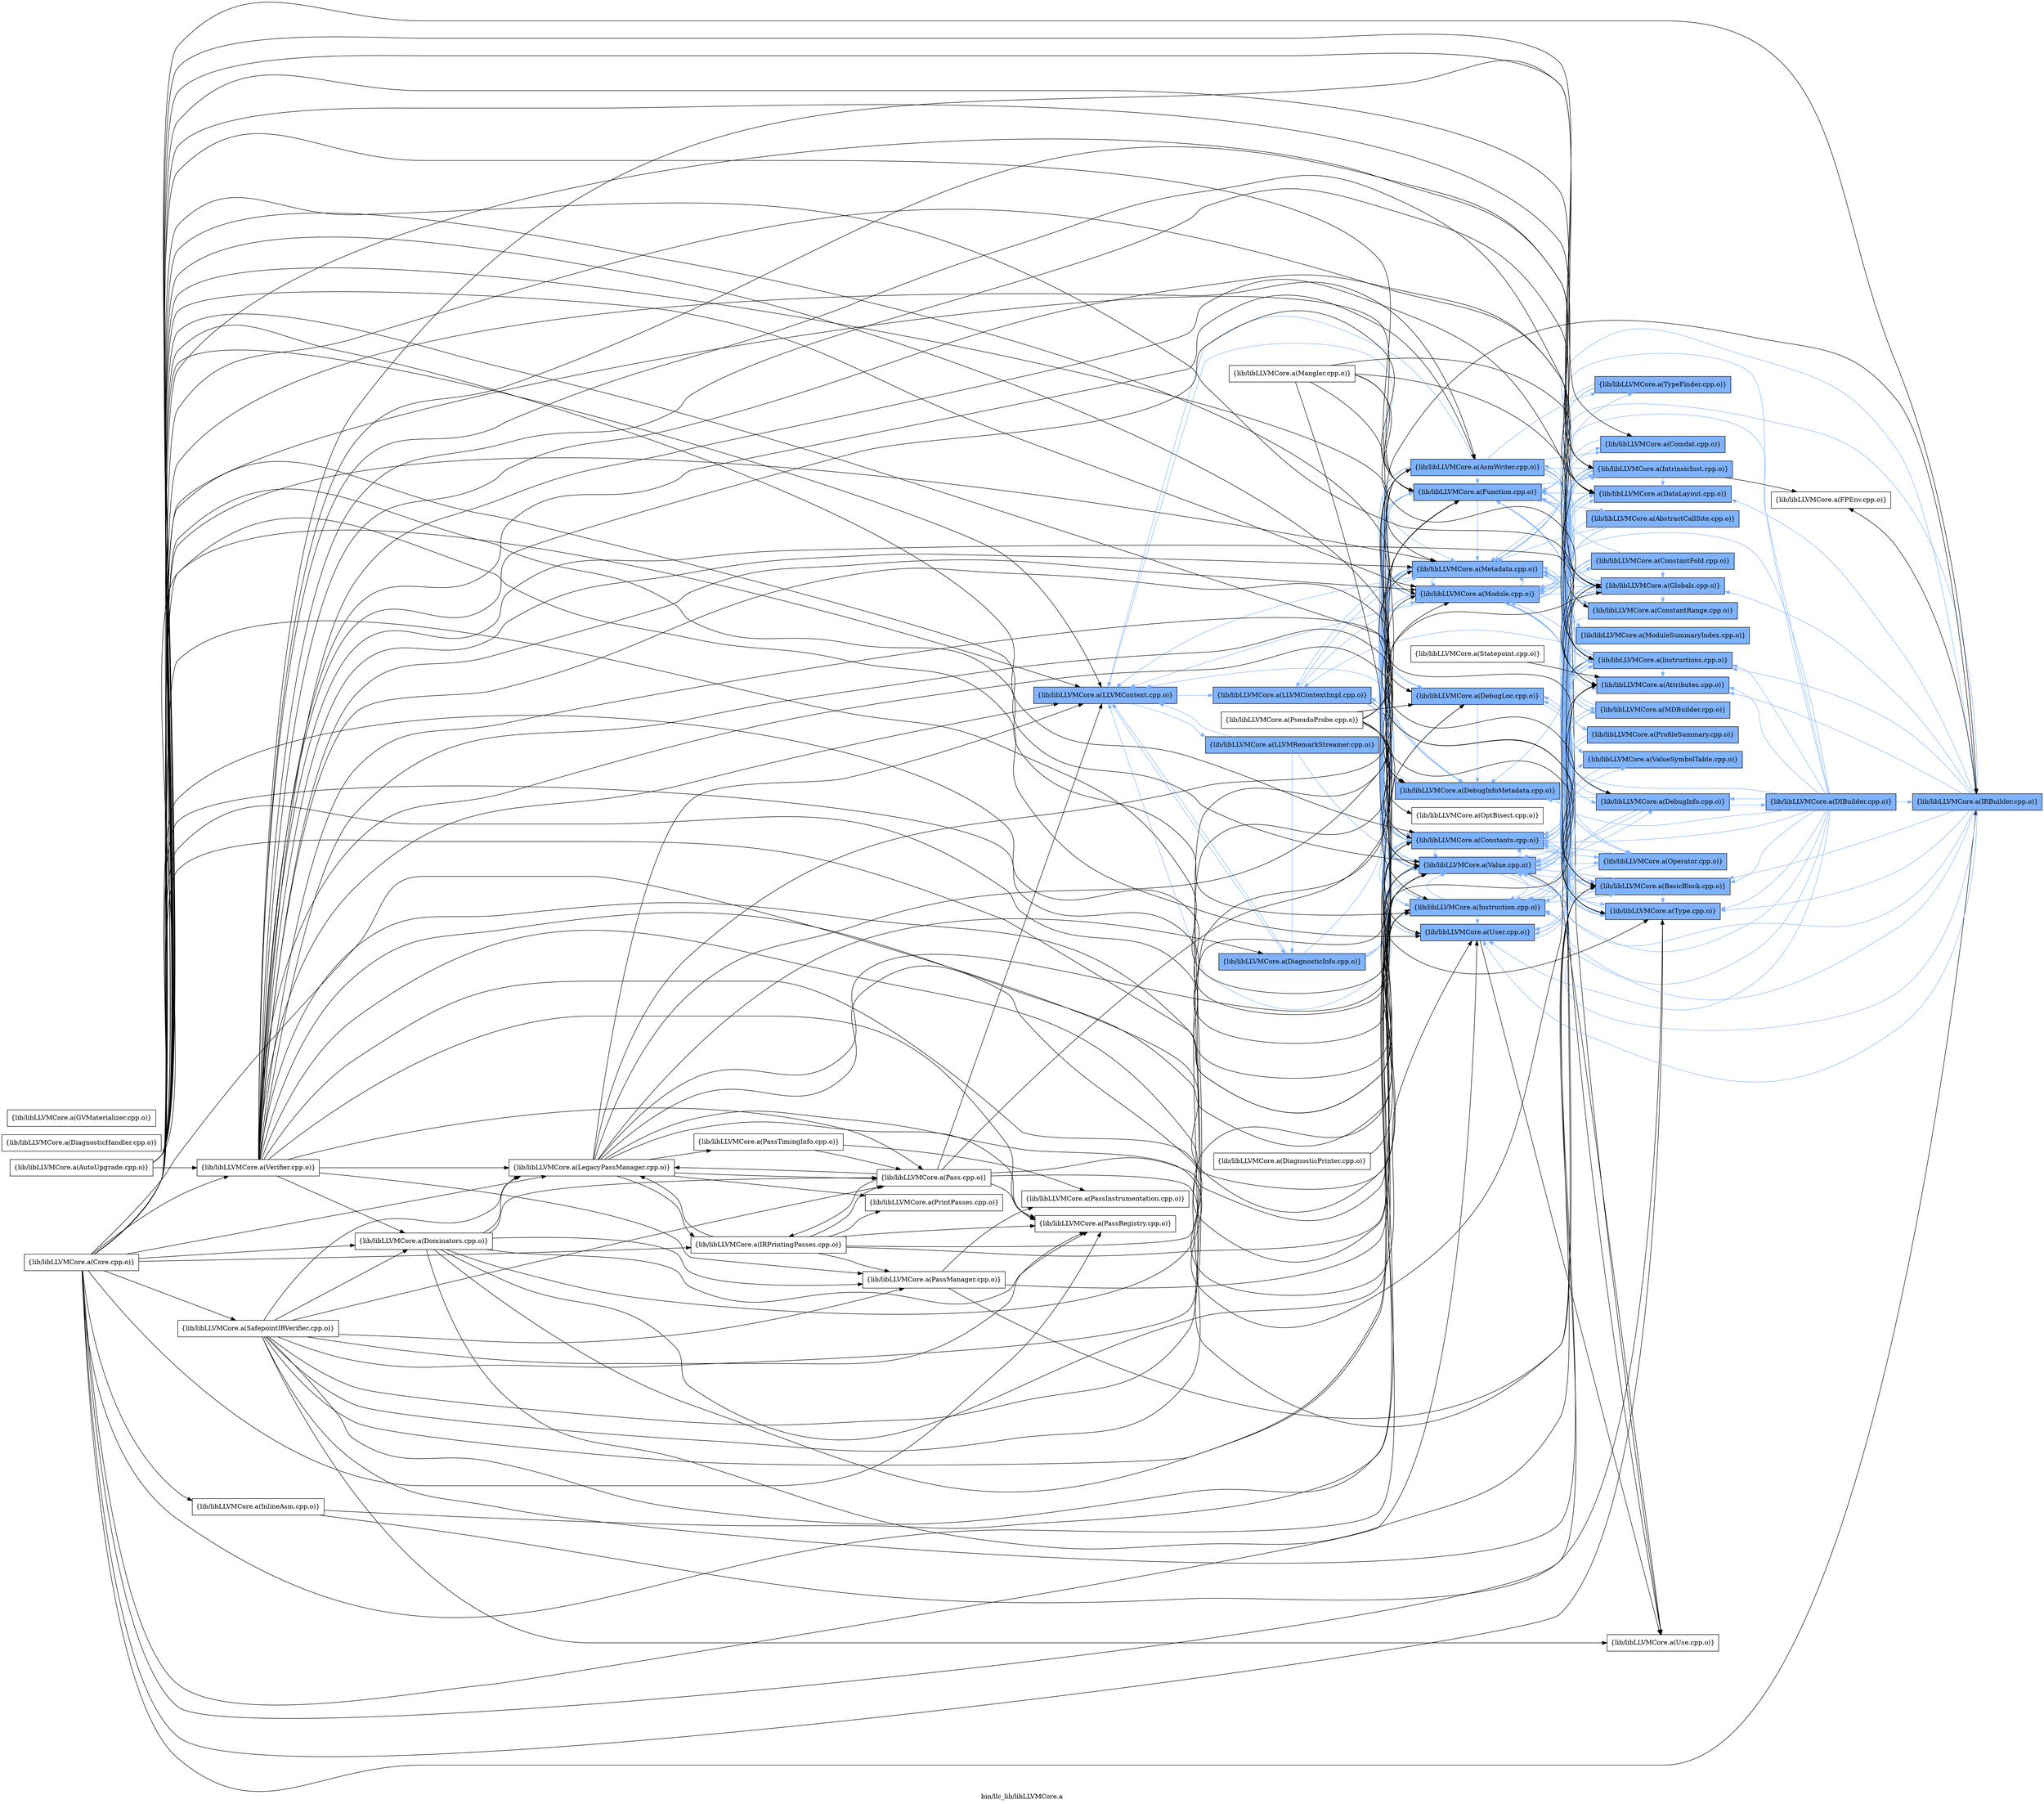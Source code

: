 digraph "bin/llc_lib/libLLVMCore.a" {
	label="bin/llc_lib/libLLVMCore.a";
	rankdir=LR;
	{ rank=same; Node0x55e916873cd8;  }
	{ rank=same; Node0x55e916872bf8; Node0x55e916874d18; Node0x55e916868658;  }
	{ rank=same; Node0x55e9168762f8; Node0x55e91688aed8; Node0x55e916869be8; Node0x55e916873e18; Node0x55e9168729c8; Node0x55e91686b0d8; Node0x55e91686b3f8; Node0x55e9168722e8; Node0x55e9168883b8; Node0x55e916868f68; Node0x55e916871348;  }
	{ rank=same; Node0x55e916874048; Node0x55e91688caf8; Node0x55e916869dc8; Node0x55e916871b68; Node0x55e91688c968; Node0x55e916870bc8; Node0x55e916872158; Node0x55e91688bd38; Node0x55e91688ebc8; Node0x55e916869148; Node0x55e91686a2c8; Node0x55e91686c118; Node0x55e916871cf8; Node0x55e91686a4f8; Node0x55e916888728; Node0x55e916888ea8; Node0x55e91688ee48; Node0x55e916872ec8; Node0x55e916876f28;  }
	{ rank=same; Node0x55e91686f2c8; Node0x55e91688e718;  }
	{ rank=same; Node0x55e916873cd8;  }
	{ rank=same; Node0x55e916872bf8; Node0x55e916874d18; Node0x55e916868658;  }
	{ rank=same; Node0x55e9168762f8; Node0x55e91688aed8; Node0x55e916869be8; Node0x55e916873e18; Node0x55e9168729c8; Node0x55e91686b0d8; Node0x55e91686b3f8; Node0x55e9168722e8; Node0x55e9168883b8; Node0x55e916868f68; Node0x55e916871348;  }
	{ rank=same; Node0x55e916874048; Node0x55e91688caf8; Node0x55e916869dc8; Node0x55e916871b68; Node0x55e91688c968; Node0x55e916870bc8; Node0x55e916872158; Node0x55e91688bd38; Node0x55e91688ebc8; Node0x55e916869148; Node0x55e91686a2c8; Node0x55e91686c118; Node0x55e916871cf8; Node0x55e91686a4f8; Node0x55e916888728; Node0x55e916888ea8; Node0x55e91688ee48; Node0x55e916872ec8; Node0x55e916876f28;  }
	{ rank=same; Node0x55e91686f2c8; Node0x55e91688e718;  }

	Node0x55e916873cd8 [shape=record,shape=box,group=1,style=filled,fillcolor="0.600000 0.5 1",label="{lib/libLLVMCore.a(LLVMContext.cpp.o)}"];
	Node0x55e916873cd8 -> Node0x55e916872bf8[color="0.600000 0.5 1"];
	Node0x55e916873cd8 -> Node0x55e916874d18[color="0.600000 0.5 1"];
	Node0x55e916873cd8 -> Node0x55e916868658[color="0.600000 0.5 1"];
	Node0x55e916874d18 [shape=record,shape=box,group=1,style=filled,fillcolor="0.600000 0.5 1",label="{lib/libLLVMCore.a(LLVMRemarkStreamer.cpp.o)}"];
	Node0x55e916874d18 -> Node0x55e916873cd8[color="0.600000 0.5 1"];
	Node0x55e916874d18 -> Node0x55e916868658[color="0.600000 0.5 1"];
	Node0x55e916874d18 -> Node0x55e91686b3f8[color="0.600000 0.5 1"];
	Node0x55e9168751c8 [shape=record,shape=box,group=0,label="{lib/libLLVMCore.a(LegacyPassManager.cpp.o)}"];
	Node0x55e9168751c8 -> Node0x55e916873cd8;
	Node0x55e9168751c8 -> Node0x55e9168883b8;
	Node0x55e9168751c8 -> Node0x55e916868658;
	Node0x55e9168751c8 -> Node0x55e916871348;
	Node0x55e9168751c8 -> Node0x55e916870bc8;
	Node0x55e9168751c8 -> Node0x55e91686f818;
	Node0x55e9168751c8 -> Node0x55e916873e18;
	Node0x55e9168751c8 -> Node0x55e916871d48;
	Node0x55e9168751c8 -> Node0x55e91687a858;
	Node0x55e9168751c8 -> Node0x55e91687a178;
	Node0x55e9168751c8 -> Node0x55e916879318;
	Node0x55e9168751c8 -> Node0x55e91686b3f8;
	Node0x55e91688b1f8 [shape=record,shape=box,group=0,label="{lib/libLLVMCore.a(Core.cpp.o)}"];
	Node0x55e91688b1f8 -> Node0x55e91687a8a8;
	Node0x55e91688b1f8 -> Node0x55e9168722e8;
	Node0x55e91688b1f8 -> Node0x55e916871b68;
	Node0x55e91688b1f8 -> Node0x55e916873cd8;
	Node0x55e91688b1f8 -> Node0x55e9168751c8;
	Node0x55e91688b1f8 -> Node0x55e9168762f8;
	Node0x55e91688b1f8 -> Node0x55e9168883b8;
	Node0x55e91688b1f8 -> Node0x55e916888728;
	Node0x55e91688b1f8 -> Node0x55e916888ea8;
	Node0x55e91688b1f8 -> Node0x55e91688aed8;
	Node0x55e91688b1f8 -> Node0x55e91688ebc8;
	Node0x55e91688b1f8 -> Node0x55e916868f68;
	Node0x55e91688b1f8 -> Node0x55e916871118;
	Node0x55e91688b1f8 -> Node0x55e916871348;
	Node0x55e91688b1f8 -> Node0x55e916870bc8;
	Node0x55e91688b1f8 -> Node0x55e91686fa48;
	Node0x55e91688b1f8 -> Node0x55e91686f818;
	Node0x55e91688b1f8 -> Node0x55e916873e18;
	Node0x55e91688b1f8 -> Node0x55e91687a858;
	Node0x55e91688b1f8 -> Node0x55e9168795e8;
	Node0x55e91688b1f8 -> Node0x55e916869dc8;
	Node0x55e91688b1f8 -> Node0x55e91686b0d8;
	Node0x55e91688b1f8 -> Node0x55e91686b3f8;
	Node0x55e91688b1f8 -> Node0x55e91686c3e8;
	Node0x55e91688ebc8 [shape=record,shape=box,group=1,style=filled,fillcolor="0.600000 0.5 1",label="{lib/libLLVMCore.a(DataLayout.cpp.o)}"];
	Node0x55e91688ebc8 -> Node0x55e916870bc8[color="0.600000 0.5 1"];
	Node0x55e91688ebc8 -> Node0x55e916873e18[color="0.600000 0.5 1"];
	Node0x55e91688ebc8 -> Node0x55e916869dc8[color="0.600000 0.5 1"];
	Node0x55e916869378 [shape=record,shape=box,group=0,label="{lib/libLLVMCore.a(DiagnosticHandler.cpp.o)}"];
	Node0x55e916873e18 [shape=record,shape=box,group=1,style=filled,fillcolor="0.600000 0.5 1",label="{lib/libLLVMCore.a(Module.cpp.o)}"];
	Node0x55e916873e18 -> Node0x55e916873cd8[color="0.600000 0.5 1"];
	Node0x55e916873e18 -> Node0x55e9168762f8[color="0.600000 0.5 1"];
	Node0x55e916873e18 -> Node0x55e91688bd38[color="0.600000 0.5 1"];
	Node0x55e916873e18 -> Node0x55e91688aed8[color="0.600000 0.5 1"];
	Node0x55e916873e18 -> Node0x55e91688ebc8[color="0.600000 0.5 1"];
	Node0x55e916873e18 -> Node0x55e916871348[color="0.600000 0.5 1"];
	Node0x55e916873e18 -> Node0x55e916870bc8[color="0.600000 0.5 1"];
	Node0x55e916873e18 -> Node0x55e916869148[color="0.600000 0.5 1"];
	Node0x55e916873e18 -> Node0x55e916869dc8[color="0.600000 0.5 1"];
	Node0x55e916873e18 -> Node0x55e91686a2c8[color="0.600000 0.5 1"];
	Node0x55e916873e18 -> Node0x55e91686b0d8[color="0.600000 0.5 1"];
	Node0x55e916873e18 -> Node0x55e91686b3f8[color="0.600000 0.5 1"];
	Node0x55e916873e18 -> Node0x55e91686c118[color="0.600000 0.5 1"];
	Node0x55e91687a858 [shape=record,shape=box,group=0,label="{lib/libLLVMCore.a(PassRegistry.cpp.o)}"];
	Node0x55e91686c3e8 [shape=record,shape=box,group=0,label="{lib/libLLVMCore.a(Verifier.cpp.o)}"];
	Node0x55e91686c3e8 -> Node0x55e9168722e8;
	Node0x55e91686c3e8 -> Node0x55e916871b68;
	Node0x55e91686c3e8 -> Node0x55e916871cf8;
	Node0x55e91686c3e8 -> Node0x55e916873cd8;
	Node0x55e91686c3e8 -> Node0x55e9168751c8;
	Node0x55e91686c3e8 -> Node0x55e9168762f8;
	Node0x55e91686c3e8 -> Node0x55e9168883b8;
	Node0x55e91686c3e8 -> Node0x55e916888728;
	Node0x55e91686c3e8 -> Node0x55e916888ea8;
	Node0x55e91686c3e8 -> Node0x55e91688bd38;
	Node0x55e91686c3e8 -> Node0x55e91688caf8;
	Node0x55e91686c3e8 -> Node0x55e91688aed8;
	Node0x55e91686c3e8 -> Node0x55e91688ebc8;
	Node0x55e91686c3e8 -> Node0x55e916869be8;
	Node0x55e91686c3e8 -> Node0x55e916868f68;
	Node0x55e91686c3e8 -> Node0x55e916871118;
	Node0x55e91686c3e8 -> Node0x55e916871348;
	Node0x55e91686c3e8 -> Node0x55e916870bc8;
	Node0x55e91686c3e8 -> Node0x55e916873e18;
	Node0x55e91686c3e8 -> Node0x55e916871d48;
	Node0x55e91686c3e8 -> Node0x55e91687ae48;
	Node0x55e91686c3e8 -> Node0x55e91687a858;
	Node0x55e91686c3e8 -> Node0x55e916869dc8;
	Node0x55e91686c3e8 -> Node0x55e91686b0d8;
	Node0x55e91686c3e8 -> Node0x55e91686b3f8;
	Node0x55e916871d48 [shape=record,shape=box,group=0,label="{lib/libLLVMCore.a(Pass.cpp.o)}"];
	Node0x55e916871d48 -> Node0x55e916873cd8;
	Node0x55e916871d48 -> Node0x55e9168751c8;
	Node0x55e916871d48 -> Node0x55e916888728;
	Node0x55e916871d48 -> Node0x55e916871348;
	Node0x55e916871d48 -> Node0x55e91686f818;
	Node0x55e916871d48 -> Node0x55e91687a858;
	Node0x55e916871d48 -> Node0x55e91686b3f8;
	Node0x55e91686b3f8 [shape=record,shape=box,group=1,style=filled,fillcolor="0.600000 0.5 1",label="{lib/libLLVMCore.a(Value.cpp.o)}"];
	Node0x55e91686b3f8 -> Node0x55e9168722e8[color="0.600000 0.5 1"];
	Node0x55e91686b3f8 -> Node0x55e916871b68[color="0.600000 0.5 1"];
	Node0x55e91686b3f8 -> Node0x55e916871cf8[color="0.600000 0.5 1"];
	Node0x55e91686b3f8 -> Node0x55e916873cd8[color="0.600000 0.5 1"];
	Node0x55e91686b3f8 -> Node0x55e916872bf8[color="0.600000 0.5 1"];
	Node0x55e91686b3f8 -> Node0x55e9168762f8[color="0.600000 0.5 1"];
	Node0x55e91686b3f8 -> Node0x55e916888728[color="0.600000 0.5 1"];
	Node0x55e91686b3f8 -> Node0x55e916888ea8[color="0.600000 0.5 1"];
	Node0x55e91686b3f8 -> Node0x55e91688aed8[color="0.600000 0.5 1"];
	Node0x55e91686b3f8 -> Node0x55e91688ebc8[color="0.600000 0.5 1"];
	Node0x55e91686b3f8 -> Node0x55e91688ee48[color="0.600000 0.5 1"];
	Node0x55e91686b3f8 -> Node0x55e916871348[color="0.600000 0.5 1"];
	Node0x55e91686b3f8 -> Node0x55e916870bc8[color="0.600000 0.5 1"];
	Node0x55e91686b3f8 -> Node0x55e916872158[color="0.600000 0.5 1"];
	Node0x55e91686b3f8 -> Node0x55e916869dc8[color="0.600000 0.5 1"];
	Node0x55e91686b3f8 -> Node0x55e91686a4f8;
	Node0x55e91686b3f8 -> Node0x55e91686b0d8[color="0.600000 0.5 1"];
	Node0x55e91686b3f8 -> Node0x55e91686c118[color="0.600000 0.5 1"];
	Node0x55e9168760c8 [shape=record,shape=box,group=0,label="{lib/libLLVMCore.a(Mangler.cpp.o)}"];
	Node0x55e9168760c8 -> Node0x55e916888728;
	Node0x55e9168760c8 -> Node0x55e91688ebc8;
	Node0x55e9168760c8 -> Node0x55e916871348;
	Node0x55e9168760c8 -> Node0x55e916870bc8;
	Node0x55e9168760c8 -> Node0x55e916873e18;
	Node0x55e9168760c8 -> Node0x55e91686b3f8;
	Node0x55e916888728 [shape=record,shape=box,group=1,style=filled,fillcolor="0.600000 0.5 1",label="{lib/libLLVMCore.a(Attributes.cpp.o)}"];
	Node0x55e916888728 -> Node0x55e9168883b8[color="0.600000 0.5 1"];
	Node0x55e916888728 -> Node0x55e916871348[color="0.600000 0.5 1"];
	Node0x55e91688aed8 [shape=record,shape=box,group=1,style=filled,fillcolor="0.600000 0.5 1",label="{lib/libLLVMCore.a(Constants.cpp.o)}"];
	Node0x55e91688aed8 -> Node0x55e9168722e8[color="0.600000 0.5 1"];
	Node0x55e91688aed8 -> Node0x55e916871b68[color="0.600000 0.5 1"];
	Node0x55e91688aed8 -> Node0x55e91688c968[color="0.600000 0.5 1"];
	Node0x55e91688aed8 -> Node0x55e916871348[color="0.600000 0.5 1"];
	Node0x55e91688aed8 -> Node0x55e916870bc8[color="0.600000 0.5 1"];
	Node0x55e91688aed8 -> Node0x55e916872158[color="0.600000 0.5 1"];
	Node0x55e91688aed8 -> Node0x55e916869dc8[color="0.600000 0.5 1"];
	Node0x55e91688aed8 -> Node0x55e91686b0d8[color="0.600000 0.5 1"];
	Node0x55e91688aed8 -> Node0x55e91686b3f8[color="0.600000 0.5 1"];
	Node0x55e9168762f8 [shape=record,shape=box,group=1,style=filled,fillcolor="0.600000 0.5 1",label="{lib/libLLVMCore.a(Metadata.cpp.o)}"];
	Node0x55e9168762f8 -> Node0x55e916873cd8[color="0.600000 0.5 1"];
	Node0x55e9168762f8 -> Node0x55e916872bf8[color="0.600000 0.5 1"];
	Node0x55e9168762f8 -> Node0x55e916874048[color="0.600000 0.5 1"];
	Node0x55e9168762f8 -> Node0x55e91688caf8[color="0.600000 0.5 1"];
	Node0x55e9168762f8 -> Node0x55e91688aed8[color="0.600000 0.5 1"];
	Node0x55e9168762f8 -> Node0x55e916869be8[color="0.600000 0.5 1"];
	Node0x55e9168762f8 -> Node0x55e916868f68[color="0.600000 0.5 1"];
	Node0x55e9168762f8 -> Node0x55e916873e18[color="0.600000 0.5 1"];
	Node0x55e9168762f8 -> Node0x55e916869dc8[color="0.600000 0.5 1"];
	Node0x55e9168762f8 -> Node0x55e91686b3f8[color="0.600000 0.5 1"];
	Node0x55e91687a8a8 [shape=record,shape=box,group=0,label="{lib/libLLVMCore.a(InlineAsm.cpp.o)}"];
	Node0x55e91687a8a8 -> Node0x55e916869dc8;
	Node0x55e91687a8a8 -> Node0x55e91686b3f8;
	Node0x55e9168722e8 [shape=record,shape=box,group=1,style=filled,fillcolor="0.600000 0.5 1",label="{lib/libLLVMCore.a(Instruction.cpp.o)}"];
	Node0x55e9168722e8 -> Node0x55e916871b68[color="0.600000 0.5 1"];
	Node0x55e9168722e8 -> Node0x55e9168762f8[color="0.600000 0.5 1"];
	Node0x55e9168722e8 -> Node0x55e916888728[color="0.600000 0.5 1"];
	Node0x55e9168722e8 -> Node0x55e916888ea8[color="0.600000 0.5 1"];
	Node0x55e9168722e8 -> Node0x55e91688aed8[color="0.600000 0.5 1"];
	Node0x55e9168722e8 -> Node0x55e91686b0d8[color="0.600000 0.5 1"];
	Node0x55e9168722e8 -> Node0x55e91686b3f8[color="0.600000 0.5 1"];
	Node0x55e916871b68 [shape=record,shape=box,group=1,style=filled,fillcolor="0.600000 0.5 1",label="{lib/libLLVMCore.a(Instructions.cpp.o)}"];
	Node0x55e916871b68 -> Node0x55e9168722e8[color="0.600000 0.5 1"];
	Node0x55e916871b68 -> Node0x55e916872bf8[color="0.600000 0.5 1"];
	Node0x55e916871b68 -> Node0x55e916874048[color="0.600000 0.5 1"];
	Node0x55e916871b68 -> Node0x55e9168762f8[color="0.600000 0.5 1"];
	Node0x55e916871b68 -> Node0x55e916888728[color="0.600000 0.5 1"];
	Node0x55e916871b68 -> Node0x55e916888ea8[color="0.600000 0.5 1"];
	Node0x55e916871b68 -> Node0x55e91688aed8[color="0.600000 0.5 1"];
	Node0x55e916871b68 -> Node0x55e91688ebc8[color="0.600000 0.5 1"];
	Node0x55e916871b68 -> Node0x55e916871348[color="0.600000 0.5 1"];
	Node0x55e916871b68 -> Node0x55e916873e18[color="0.600000 0.5 1"];
	Node0x55e916871b68 -> Node0x55e916872158[color="0.600000 0.5 1"];
	Node0x55e916871b68 -> Node0x55e916869dc8[color="0.600000 0.5 1"];
	Node0x55e916871b68 -> Node0x55e91686a4f8;
	Node0x55e916871b68 -> Node0x55e91686b0d8[color="0.600000 0.5 1"];
	Node0x55e916871b68 -> Node0x55e91686b3f8[color="0.600000 0.5 1"];
	Node0x55e916868658 [shape=record,shape=box,group=1,style=filled,fillcolor="0.600000 0.5 1",label="{lib/libLLVMCore.a(DiagnosticInfo.cpp.o)}"];
	Node0x55e916868658 -> Node0x55e9168722e8[color="0.600000 0.5 1"];
	Node0x55e916868658 -> Node0x55e916873cd8[color="0.600000 0.5 1"];
	Node0x55e916868658 -> Node0x55e9168762f8[color="0.600000 0.5 1"];
	Node0x55e916868658 -> Node0x55e9168883b8[color="0.600000 0.5 1"];
	Node0x55e916868658 -> Node0x55e916868f68[color="0.600000 0.5 1"];
	Node0x55e916868658 -> Node0x55e916871348[color="0.600000 0.5 1"];
	Node0x55e916868658 -> Node0x55e91686b3f8[color="0.600000 0.5 1"];
	Node0x55e916871348 [shape=record,shape=box,group=1,style=filled,fillcolor="0.600000 0.5 1",label="{lib/libLLVMCore.a(Function.cpp.o)}"];
	Node0x55e916871348 -> Node0x55e916871b68[color="0.600000 0.5 1"];
	Node0x55e916871348 -> Node0x55e916871cf8[color="0.600000 0.5 1"];
	Node0x55e916871348 -> Node0x55e916873cd8[color="0.600000 0.5 1"];
	Node0x55e916871348 -> Node0x55e916874048[color="0.600000 0.5 1"];
	Node0x55e916871348 -> Node0x55e9168762f8[color="0.600000 0.5 1"];
	Node0x55e916871348 -> Node0x55e916876f28[color="0.600000 0.5 1"];
	Node0x55e916871348 -> Node0x55e916888728[color="0.600000 0.5 1"];
	Node0x55e916871348 -> Node0x55e916888ea8[color="0.600000 0.5 1"];
	Node0x55e916871348 -> Node0x55e91688aed8[color="0.600000 0.5 1"];
	Node0x55e916871348 -> Node0x55e91688ebc8[color="0.600000 0.5 1"];
	Node0x55e916871348 -> Node0x55e916870bc8[color="0.600000 0.5 1"];
	Node0x55e916871348 -> Node0x55e916873e18[color="0.600000 0.5 1"];
	Node0x55e916871348 -> Node0x55e916869dc8[color="0.600000 0.5 1"];
	Node0x55e916871348 -> Node0x55e91686b0d8[color="0.600000 0.5 1"];
	Node0x55e916871348 -> Node0x55e91686b3f8[color="0.600000 0.5 1"];
	Node0x55e916871348 -> Node0x55e91686c118[color="0.600000 0.5 1"];
	Node0x55e916870bc8 [shape=record,shape=box,group=1,style=filled,fillcolor="0.600000 0.5 1",label="{lib/libLLVMCore.a(Globals.cpp.o)}"];
	Node0x55e916870bc8 -> Node0x55e9168762f8[color="0.600000 0.5 1"];
	Node0x55e916870bc8 -> Node0x55e91688caf8[color="0.600000 0.5 1"];
	Node0x55e916870bc8 -> Node0x55e91688aed8[color="0.600000 0.5 1"];
	Node0x55e916870bc8 -> Node0x55e916871348[color="0.600000 0.5 1"];
	Node0x55e916870bc8 -> Node0x55e916873e18[color="0.600000 0.5 1"];
	Node0x55e916870bc8 -> Node0x55e916869dc8[color="0.600000 0.5 1"];
	Node0x55e916870bc8 -> Node0x55e91686b0d8[color="0.600000 0.5 1"];
	Node0x55e916870bc8 -> Node0x55e91686b3f8[color="0.600000 0.5 1"];
	Node0x55e91686fa48 [shape=record,shape=box,group=1,style=filled,fillcolor="0.600000 0.5 1",label="{lib/libLLVMCore.a(IRBuilder.cpp.o)}"];
	Node0x55e91686fa48 -> Node0x55e9168722e8[color="0.600000 0.5 1"];
	Node0x55e91686fa48 -> Node0x55e916871b68[color="0.600000 0.5 1"];
	Node0x55e91686fa48 -> Node0x55e9168762f8[color="0.600000 0.5 1"];
	Node0x55e91686fa48 -> Node0x55e916888728[color="0.600000 0.5 1"];
	Node0x55e91686fa48 -> Node0x55e916888ea8[color="0.600000 0.5 1"];
	Node0x55e91686fa48 -> Node0x55e91688aed8[color="0.600000 0.5 1"];
	Node0x55e91686fa48 -> Node0x55e91688ebc8[color="0.600000 0.5 1"];
	Node0x55e91686fa48 -> Node0x55e916871348[color="0.600000 0.5 1"];
	Node0x55e91686fa48 -> Node0x55e916870bc8[color="0.600000 0.5 1"];
	Node0x55e91686fa48 -> Node0x55e91686f2c8;
	Node0x55e91686fa48 -> Node0x55e916869dc8[color="0.600000 0.5 1"];
	Node0x55e91686fa48 -> Node0x55e91686b0d8[color="0.600000 0.5 1"];
	Node0x55e91686fa48 -> Node0x55e91686b3f8[color="0.600000 0.5 1"];
	Node0x55e916869dc8 [shape=record,shape=box,group=1,style=filled,fillcolor="0.600000 0.5 1",label="{lib/libLLVMCore.a(Type.cpp.o)}"];
	Node0x55e916869dc8 -> Node0x55e91688aed8[color="0.600000 0.5 1"];
	Node0x55e91686b0d8 [shape=record,shape=box,group=1,style=filled,fillcolor="0.600000 0.5 1",label="{lib/libLLVMCore.a(User.cpp.o)}"];
	Node0x55e91686b0d8 -> Node0x55e916871cf8[color="0.600000 0.5 1"];
	Node0x55e91686b0d8 -> Node0x55e91686a4f8;
	Node0x55e916871cf8 [shape=record,shape=box,group=1,style=filled,fillcolor="0.600000 0.5 1",label="{lib/libLLVMCore.a(IntrinsicInst.cpp.o)}"];
	Node0x55e916871cf8 -> Node0x55e9168722e8[color="0.600000 0.5 1"];
	Node0x55e916871cf8 -> Node0x55e916871b68[color="0.600000 0.5 1"];
	Node0x55e916871cf8 -> Node0x55e9168762f8[color="0.600000 0.5 1"];
	Node0x55e916871cf8 -> Node0x55e916888ea8[color="0.600000 0.5 1"];
	Node0x55e916871cf8 -> Node0x55e91688aed8[color="0.600000 0.5 1"];
	Node0x55e916871cf8 -> Node0x55e91688ebc8[color="0.600000 0.5 1"];
	Node0x55e916871cf8 -> Node0x55e916869be8[color="0.600000 0.5 1"];
	Node0x55e916871cf8 -> Node0x55e91686f2c8;
	Node0x55e916871cf8 -> Node0x55e916873e18[color="0.600000 0.5 1"];
	Node0x55e916871cf8 -> Node0x55e916869dc8[color="0.600000 0.5 1"];
	Node0x55e916871cf8 -> Node0x55e91686b0d8[color="0.600000 0.5 1"];
	Node0x55e916871cf8 -> Node0x55e91686b3f8[color="0.600000 0.5 1"];
	Node0x55e916888ea8 [shape=record,shape=box,group=1,style=filled,fillcolor="0.600000 0.5 1",label="{lib/libLLVMCore.a(BasicBlock.cpp.o)}"];
	Node0x55e916888ea8 -> Node0x55e9168722e8[color="0.600000 0.5 1"];
	Node0x55e916888ea8 -> Node0x55e916871b68[color="0.600000 0.5 1"];
	Node0x55e916888ea8 -> Node0x55e9168762f8[color="0.600000 0.5 1"];
	Node0x55e916888ea8 -> Node0x55e91688aed8[color="0.600000 0.5 1"];
	Node0x55e916888ea8 -> Node0x55e916869dc8[color="0.600000 0.5 1"];
	Node0x55e916888ea8 -> Node0x55e91686b0d8[color="0.600000 0.5 1"];
	Node0x55e916888ea8 -> Node0x55e91686b3f8[color="0.600000 0.5 1"];
	Node0x55e916888ea8 -> Node0x55e91686c118[color="0.600000 0.5 1"];
	Node0x55e916872158 [shape=record,shape=box,group=1,style=filled,fillcolor="0.600000 0.5 1",label="{lib/libLLVMCore.a(Operator.cpp.o)}"];
	Node0x55e916872158 -> Node0x55e91688aed8[color="0.600000 0.5 1"];
	Node0x55e916872158 -> Node0x55e91688ebc8[color="0.600000 0.5 1"];
	Node0x55e916872158 -> Node0x55e916869dc8[color="0.600000 0.5 1"];
	Node0x55e916869be8 [shape=record,shape=box,group=1,style=filled,fillcolor="0.600000 0.5 1",label="{lib/libLLVMCore.a(DebugInfoMetadata.cpp.o)}"];
	Node0x55e916869be8 -> Node0x55e916873cd8[color="0.600000 0.5 1"];
	Node0x55e916869be8 -> Node0x55e916872bf8[color="0.600000 0.5 1"];
	Node0x55e916869be8 -> Node0x55e9168762f8[color="0.600000 0.5 1"];
	Node0x55e916869be8 -> Node0x55e91688aed8[color="0.600000 0.5 1"];
	Node0x55e916869be8 -> Node0x55e916869dc8[color="0.600000 0.5 1"];
	Node0x55e91688caf8 [shape=record,shape=box,group=1,style=filled,fillcolor="0.600000 0.5 1",label="{lib/libLLVMCore.a(ConstantRange.cpp.o)}"];
	Node0x55e91688caf8 -> Node0x55e916871b68[color="0.600000 0.5 1"];
	Node0x55e916868f68 [shape=record,shape=box,group=1,style=filled,fillcolor="0.600000 0.5 1",label="{lib/libLLVMCore.a(DebugLoc.cpp.o)}"];
	Node0x55e916868f68 -> Node0x55e9168762f8[color="0.600000 0.5 1"];
	Node0x55e916868f68 -> Node0x55e91688ee48[color="0.600000 0.5 1"];
	Node0x55e916868f68 -> Node0x55e916869be8[color="0.600000 0.5 1"];
	Node0x55e916871118 [shape=record,shape=box,group=0,label="{lib/libLLVMCore.a(Dominators.cpp.o)}"];
	Node0x55e916871118 -> Node0x55e9168722e8;
	Node0x55e916871118 -> Node0x55e9168751c8;
	Node0x55e916871118 -> Node0x55e9168883b8;
	Node0x55e916871118 -> Node0x55e916888ea8;
	Node0x55e916871118 -> Node0x55e916871d48;
	Node0x55e916871118 -> Node0x55e91687ae48;
	Node0x55e916871118 -> Node0x55e91687a858;
	Node0x55e916871118 -> Node0x55e91686b3f8;
	Node0x55e91686a4f8 [shape=record,shape=box,group=0,label="{lib/libLLVMCore.a(Use.cpp.o)}"];
	Node0x55e9168883b8 [shape=record,shape=box,group=1,style=filled,fillcolor="0.600000 0.5 1",label="{lib/libLLVMCore.a(AsmWriter.cpp.o)}"];
	Node0x55e9168883b8 -> Node0x55e9168722e8[color="0.600000 0.5 1"];
	Node0x55e9168883b8 -> Node0x55e916871b68[color="0.600000 0.5 1"];
	Node0x55e9168883b8 -> Node0x55e916871cf8[color="0.600000 0.5 1"];
	Node0x55e9168883b8 -> Node0x55e916873cd8[color="0.600000 0.5 1"];
	Node0x55e9168883b8 -> Node0x55e9168762f8[color="0.600000 0.5 1"];
	Node0x55e9168883b8 -> Node0x55e916888728[color="0.600000 0.5 1"];
	Node0x55e9168883b8 -> Node0x55e916888ea8[color="0.600000 0.5 1"];
	Node0x55e9168883b8 -> Node0x55e91688bd38[color="0.600000 0.5 1"];
	Node0x55e9168883b8 -> Node0x55e91688caf8[color="0.600000 0.5 1"];
	Node0x55e9168883b8 -> Node0x55e91688aed8[color="0.600000 0.5 1"];
	Node0x55e9168883b8 -> Node0x55e916869be8[color="0.600000 0.5 1"];
	Node0x55e9168883b8 -> Node0x55e916871348[color="0.600000 0.5 1"];
	Node0x55e9168883b8 -> Node0x55e916870bc8[color="0.600000 0.5 1"];
	Node0x55e9168883b8 -> Node0x55e916873e18[color="0.600000 0.5 1"];
	Node0x55e9168883b8 -> Node0x55e916872ec8[color="0.600000 0.5 1"];
	Node0x55e9168883b8 -> Node0x55e916872158[color="0.600000 0.5 1"];
	Node0x55e9168883b8 -> Node0x55e916869dc8[color="0.600000 0.5 1"];
	Node0x55e9168883b8 -> Node0x55e91686a2c8[color="0.600000 0.5 1"];
	Node0x55e9168883b8 -> Node0x55e91686a4f8;
	Node0x55e9168883b8 -> Node0x55e91686b0d8[color="0.600000 0.5 1"];
	Node0x55e9168883b8 -> Node0x55e91686b3f8[color="0.600000 0.5 1"];
	Node0x55e91687ae48 [shape=record,shape=box,group=0,label="{lib/libLLVMCore.a(PassManager.cpp.o)}"];
	Node0x55e91687ae48 -> Node0x55e916870bc8;
	Node0x55e91687ae48 -> Node0x55e91687a6c8;
	Node0x55e91687ae48 -> Node0x55e91686b3f8;
	Node0x55e916876f28 [shape=record,shape=box,group=1,style=filled,fillcolor="0.600000 0.5 1",label="{lib/libLLVMCore.a(AbstractCallSite.cpp.o)}"];
	Node0x55e916876f28 -> Node0x55e916871b68[color="0.600000 0.5 1"];
	Node0x55e916876f28 -> Node0x55e9168762f8[color="0.600000 0.5 1"];
	Node0x55e916876f28 -> Node0x55e91688aed8[color="0.600000 0.5 1"];
	Node0x55e916876f28 -> Node0x55e91686b0d8[color="0.600000 0.5 1"];
	Node0x55e916879318 [shape=record,shape=box,group=0,label="{lib/libLLVMCore.a(PrintPasses.cpp.o)}"];
	Node0x55e91688c968 [shape=record,shape=box,group=1,style=filled,fillcolor="0.600000 0.5 1",label="{lib/libLLVMCore.a(ConstantFold.cpp.o)}"];
	Node0x55e91688c968 -> Node0x55e916871b68[color="0.600000 0.5 1"];
	Node0x55e91688c968 -> Node0x55e91688aed8[color="0.600000 0.5 1"];
	Node0x55e91688c968 -> Node0x55e916871348[color="0.600000 0.5 1"];
	Node0x55e91688c968 -> Node0x55e916870bc8[color="0.600000 0.5 1"];
	Node0x55e91688c968 -> Node0x55e916873e18[color="0.600000 0.5 1"];
	Node0x55e91688c968 -> Node0x55e916872158[color="0.600000 0.5 1"];
	Node0x55e91688c968 -> Node0x55e916869dc8[color="0.600000 0.5 1"];
	Node0x55e91688c968 -> Node0x55e91686b3f8[color="0.600000 0.5 1"];
	Node0x55e916869148 [shape=record,shape=box,group=1,style=filled,fillcolor="0.600000 0.5 1",label="{lib/libLLVMCore.a(ProfileSummary.cpp.o)}"];
	Node0x55e916869148 -> Node0x55e9168762f8[color="0.600000 0.5 1"];
	Node0x55e916869148 -> Node0x55e91688aed8[color="0.600000 0.5 1"];
	Node0x55e916869148 -> Node0x55e916869dc8[color="0.600000 0.5 1"];
	Node0x55e91688bd38 [shape=record,shape=box,group=1,style=filled,fillcolor="0.600000 0.5 1",label="{lib/libLLVMCore.a(Comdat.cpp.o)}"];
	Node0x55e91688bd38 -> Node0x55e916873e18[color="0.600000 0.5 1"];
	Node0x55e91687a178 [shape=record,shape=box,group=0,label="{lib/libLLVMCore.a(PassTimingInfo.cpp.o)}"];
	Node0x55e91687a178 -> Node0x55e916871d48;
	Node0x55e91687a178 -> Node0x55e91687a6c8;
	Node0x55e91688ee48 [shape=record,shape=box,group=1,style=filled,fillcolor="0.600000 0.5 1",label="{lib/libLLVMCore.a(DebugInfo.cpp.o)}"];
	Node0x55e91688ee48 -> Node0x55e9168722e8[color="0.600000 0.5 1"];
	Node0x55e91688ee48 -> Node0x55e9168762f8[color="0.600000 0.5 1"];
	Node0x55e91688ee48 -> Node0x55e91688e718[color="0.600000 0.5 1"];
	Node0x55e91688ee48 -> Node0x55e916869be8[color="0.600000 0.5 1"];
	Node0x55e91688ee48 -> Node0x55e916868f68[color="0.600000 0.5 1"];
	Node0x55e91688ee48 -> Node0x55e916871348[color="0.600000 0.5 1"];
	Node0x55e91688ee48 -> Node0x55e916873e18[color="0.600000 0.5 1"];
	Node0x55e91688ee48 -> Node0x55e91686b3f8[color="0.600000 0.5 1"];
	Node0x55e916874048 [shape=record,shape=box,group=1,style=filled,fillcolor="0.600000 0.5 1",label="{lib/libLLVMCore.a(MDBuilder.cpp.o)}"];
	Node0x55e916874048 -> Node0x55e9168762f8[color="0.600000 0.5 1"];
	Node0x55e916874048 -> Node0x55e91688aed8[color="0.600000 0.5 1"];
	Node0x55e916874048 -> Node0x55e916869dc8[color="0.600000 0.5 1"];
	Node0x55e916874048 -> Node0x55e91686b3f8[color="0.600000 0.5 1"];
	Node0x55e91688e718 [shape=record,shape=box,group=1,style=filled,fillcolor="0.600000 0.5 1",label="{lib/libLLVMCore.a(DIBuilder.cpp.o)}"];
	Node0x55e91688e718 -> Node0x55e9168722e8[color="0.600000 0.5 1"];
	Node0x55e91688e718 -> Node0x55e916871b68[color="0.600000 0.5 1"];
	Node0x55e91688e718 -> Node0x55e9168762f8[color="0.600000 0.5 1"];
	Node0x55e91688e718 -> Node0x55e916888728[color="0.600000 0.5 1"];
	Node0x55e91688e718 -> Node0x55e916888ea8[color="0.600000 0.5 1"];
	Node0x55e91688e718 -> Node0x55e91688aed8[color="0.600000 0.5 1"];
	Node0x55e91688e718 -> Node0x55e91688ee48[color="0.600000 0.5 1"];
	Node0x55e91688e718 -> Node0x55e916869be8[color="0.600000 0.5 1"];
	Node0x55e91688e718 -> Node0x55e916868f68[color="0.600000 0.5 1"];
	Node0x55e91688e718 -> Node0x55e916871348[color="0.600000 0.5 1"];
	Node0x55e91688e718 -> Node0x55e91686fa48[color="0.600000 0.5 1"];
	Node0x55e91688e718 -> Node0x55e916873e18[color="0.600000 0.5 1"];
	Node0x55e91688e718 -> Node0x55e916869dc8[color="0.600000 0.5 1"];
	Node0x55e91688e718 -> Node0x55e91686b0d8[color="0.600000 0.5 1"];
	Node0x55e91688e718 -> Node0x55e91686b3f8[color="0.600000 0.5 1"];
	Node0x55e91686f818 [shape=record,shape=box,group=0,label="{lib/libLLVMCore.a(IRPrintingPasses.cpp.o)}"];
	Node0x55e91686f818 -> Node0x55e9168751c8;
	Node0x55e91686f818 -> Node0x55e9168883b8;
	Node0x55e91686f818 -> Node0x55e916871d48;
	Node0x55e91686f818 -> Node0x55e91687ae48;
	Node0x55e91686f818 -> Node0x55e91687a858;
	Node0x55e91686f818 -> Node0x55e916879318;
	Node0x55e91686f818 -> Node0x55e91686b3f8;
	Node0x55e916872ec8 [shape=record,shape=box,group=1,style=filled,fillcolor="0.600000 0.5 1",label="{lib/libLLVMCore.a(ModuleSummaryIndex.cpp.o)}"];
	Node0x55e916872ec8 -> Node0x55e91686b3f8[color="0.600000 0.5 1"];
	Node0x55e91686a2c8 [shape=record,shape=box,group=1,style=filled,fillcolor="0.600000 0.5 1",label="{lib/libLLVMCore.a(TypeFinder.cpp.o)}"];
	Node0x55e91686a2c8 -> Node0x55e9168762f8[color="0.600000 0.5 1"];
	Node0x55e91686a2c8 -> Node0x55e916871348[color="0.600000 0.5 1"];
	Node0x55e91686a2c8 -> Node0x55e916870bc8[color="0.600000 0.5 1"];
	Node0x55e91686c118 [shape=record,shape=box,group=1,style=filled,fillcolor="0.600000 0.5 1",label="{lib/libLLVMCore.a(ValueSymbolTable.cpp.o)}"];
	Node0x55e91686c118 -> Node0x55e91686b3f8[color="0.600000 0.5 1"];
	Node0x55e9168795e8 [shape=record,shape=box,group=0,label="{lib/libLLVMCore.a(SafepointIRVerifier.cpp.o)}"];
	Node0x55e9168795e8 -> Node0x55e9168722e8;
	Node0x55e9168795e8 -> Node0x55e9168751c8;
	Node0x55e9168795e8 -> Node0x55e9168883b8;
	Node0x55e9168795e8 -> Node0x55e916888ea8;
	Node0x55e9168795e8 -> Node0x55e91688aed8;
	Node0x55e9168795e8 -> Node0x55e916871118;
	Node0x55e9168795e8 -> Node0x55e916871348;
	Node0x55e9168795e8 -> Node0x55e916871d48;
	Node0x55e9168795e8 -> Node0x55e91687ae48;
	Node0x55e9168795e8 -> Node0x55e91687a858;
	Node0x55e9168795e8 -> Node0x55e91686a4f8;
	Node0x55e9168795e8 -> Node0x55e91686b3f8;
	Node0x55e916872bf8 [shape=record,shape=box,group=1,style=filled,fillcolor="0.600000 0.5 1",label="{lib/libLLVMCore.a(LLVMContextImpl.cpp.o)}"];
	Node0x55e916872bf8 -> Node0x55e9168762f8[color="0.600000 0.5 1"];
	Node0x55e916872bf8 -> Node0x55e91688aed8[color="0.600000 0.5 1"];
	Node0x55e916872bf8 -> Node0x55e916869be8[color="0.600000 0.5 1"];
	Node0x55e916872bf8 -> Node0x55e916873e18[color="0.600000 0.5 1"];
	Node0x55e916872bf8 -> Node0x55e9168729c8;
	Node0x55e916872bf8 -> Node0x55e91686b0d8[color="0.600000 0.5 1"];
	Node0x55e916872bf8 -> Node0x55e91686b3f8[color="0.600000 0.5 1"];
	Node0x55e916867a78 [shape=record,shape=box,group=0,label="{lib/libLLVMCore.a(DiagnosticPrinter.cpp.o)}"];
	Node0x55e916867a78 -> Node0x55e91686b3f8;
	Node0x55e91686f2c8 [shape=record,shape=box,group=0,label="{lib/libLLVMCore.a(FPEnv.cpp.o)}"];
	Node0x55e9168729c8 [shape=record,shape=box,group=0,label="{lib/libLLVMCore.a(OptBisect.cpp.o)}"];
	Node0x55e91687a6c8 [shape=record,shape=box,group=0,label="{lib/libLLVMCore.a(PassInstrumentation.cpp.o)}"];
	Node0x55e916875a88 [shape=record,shape=box,group=0,label="{lib/libLLVMCore.a(AutoUpgrade.cpp.o)}"];
	Node0x55e916875a88 -> Node0x55e9168722e8;
	Node0x55e916875a88 -> Node0x55e916871b68;
	Node0x55e916875a88 -> Node0x55e916871cf8;
	Node0x55e916875a88 -> Node0x55e916873cd8;
	Node0x55e916875a88 -> Node0x55e9168762f8;
	Node0x55e916875a88 -> Node0x55e916888728;
	Node0x55e916875a88 -> Node0x55e916888ea8;
	Node0x55e916875a88 -> Node0x55e91688aed8;
	Node0x55e916875a88 -> Node0x55e91688ebc8;
	Node0x55e916875a88 -> Node0x55e91688ee48;
	Node0x55e916875a88 -> Node0x55e916871348;
	Node0x55e916875a88 -> Node0x55e916870bc8;
	Node0x55e916875a88 -> Node0x55e91686fa48;
	Node0x55e916875a88 -> Node0x55e916873e18;
	Node0x55e916875a88 -> Node0x55e916869dc8;
	Node0x55e916875a88 -> Node0x55e91686b0d8;
	Node0x55e916875a88 -> Node0x55e91686b3f8;
	Node0x55e916875a88 -> Node0x55e91686c3e8;
	Node0x55e91688d458 [shape=record,shape=box,group=0,label="{lib/libLLVMCore.a(Statepoint.cpp.o)}"];
	Node0x55e91688d458 -> Node0x55e916888728;
	Node0x55e91688e128 [shape=record,shape=box,group=0,label="{lib/libLLVMCore.a(PseudoProbe.cpp.o)}"];
	Node0x55e91688e128 -> Node0x55e9168722e8;
	Node0x55e91688e128 -> Node0x55e9168762f8;
	Node0x55e91688e128 -> Node0x55e91688aed8;
	Node0x55e91688e128 -> Node0x55e916869be8;
	Node0x55e91688e128 -> Node0x55e916868f68;
	Node0x55e91688e128 -> Node0x55e91686fa48;
	Node0x55e91688e128 -> Node0x55e916869dc8;
	Node0x55e91688e128 -> Node0x55e91686b0d8;
	Node0x55e91688e128 -> Node0x55e91686b3f8;
	Node0x55e916875858 [shape=record,shape=box,group=0,label="{lib/libLLVMCore.a(GVMaterializer.cpp.o)}"];
}
